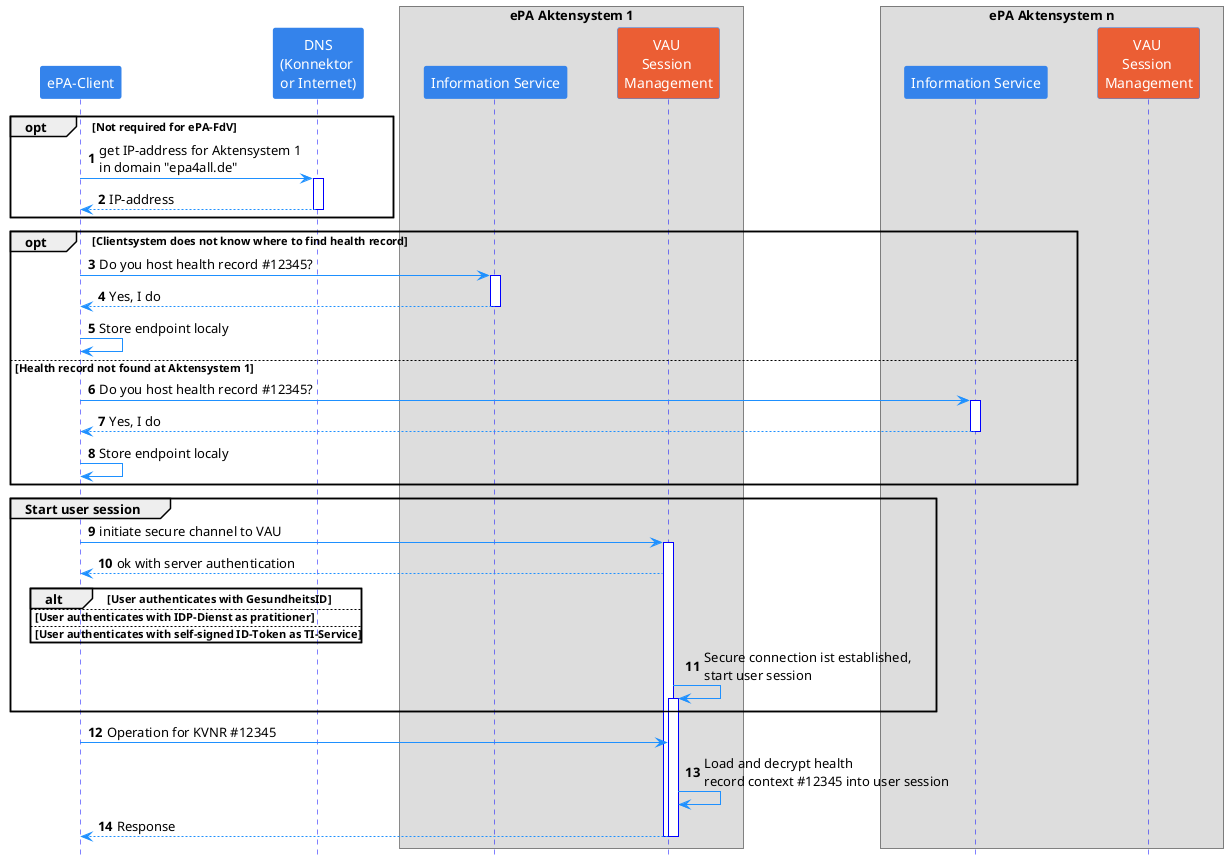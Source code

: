 @startuml

skinparam Shadowing false
skinparam ParticipantPadding 20
skinparam BoxPadding 10

skinparam sequence {
    ArrowColor DodgerBlue
    ActorBorderColor DodgerBlue
    LifeLineBorderColor Blue

    ParticipantBackgroundColor #3483eb
    ParticipantBorderColor #3483eb
    ParticipantFontSize 14
    ParticipantFontColor White

    ActorBackgroundColor #3483eb
    ActorFontSize 14
    NoteBackgroundColor #3483eb
}

hide footbox
autonumber

participant "ePA-Client" as client
participant "DNS\n(Konnektor \nor Internet)" as dns
box "ePA Aktensystem 1"
participant "Information Service" as info1
participant "VAU \nSession \nManagement" as vau1 #eb5e34
end box
box "ePA Aktensystem n"
participant "Information Service" as info2
participant "VAU \nSession \nManagement" as vau2 #eb5e34
end box

' Find endpoints
opt Not required for ePA-FdV
client -> dns : get IP-address for Aktensystem 1\nin domain "epa4all.de"
activate dns
dns --> client : IP-address
deactivate dns
end


' Locate health record
opt Clientsystem does not know where to find health record 
client -> info1 : Do you host health record #12345?
activate info1
info1 --> client : Yes, I do
deactivate info1
client -> client : Store endpoint localy
else Health record not found at Aktensystem 1
client -> info2 : Do you host health record #12345?
activate info2
info2 --> client : Yes, I do
deactivate info2
client -> client : Store endpoint localy
end

' Open VAU-connections to endpoint and start user session
group Start user session
client -> vau1 : initiate secure channel to VAU
activate vau1
vau1 --> client : ok with server authentication

' User authetication
alt User authenticates with GesundheitsID
else User authenticates with IDP-Dienst as pratitioner
else User authenticates with self-signed ID-Token as TI-Service
end

vau1 -> vau1 : Secure connection ist established, \nstart user session
activate vau1
end

' start health record context
client -> vau1 : Operation for KVNR #12345
vau1 -> vau1 : Load and decrypt health \nrecord context #12345 into user session
vau1 --> client : Response
deactivate vau1
deactivate vau1

@enduml